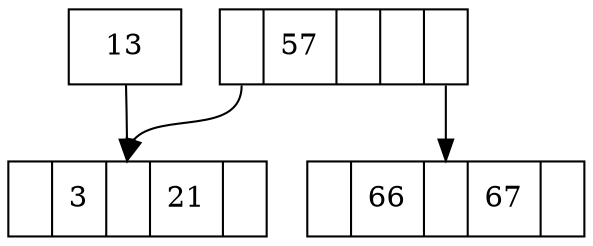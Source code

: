 digraph g {
	
	node [shape = record];

	n1 [label="<l>| 57 |<c>| |<r>"];
	n2 [label="<l>| 3  |<c>| 21 |<r>"];
	n3 [label="<l>| 66 |<c>| 67 |<r>"];

	n1:l -> n2:c
	n1:r -> n3:c
	13 -> n2:c
}

